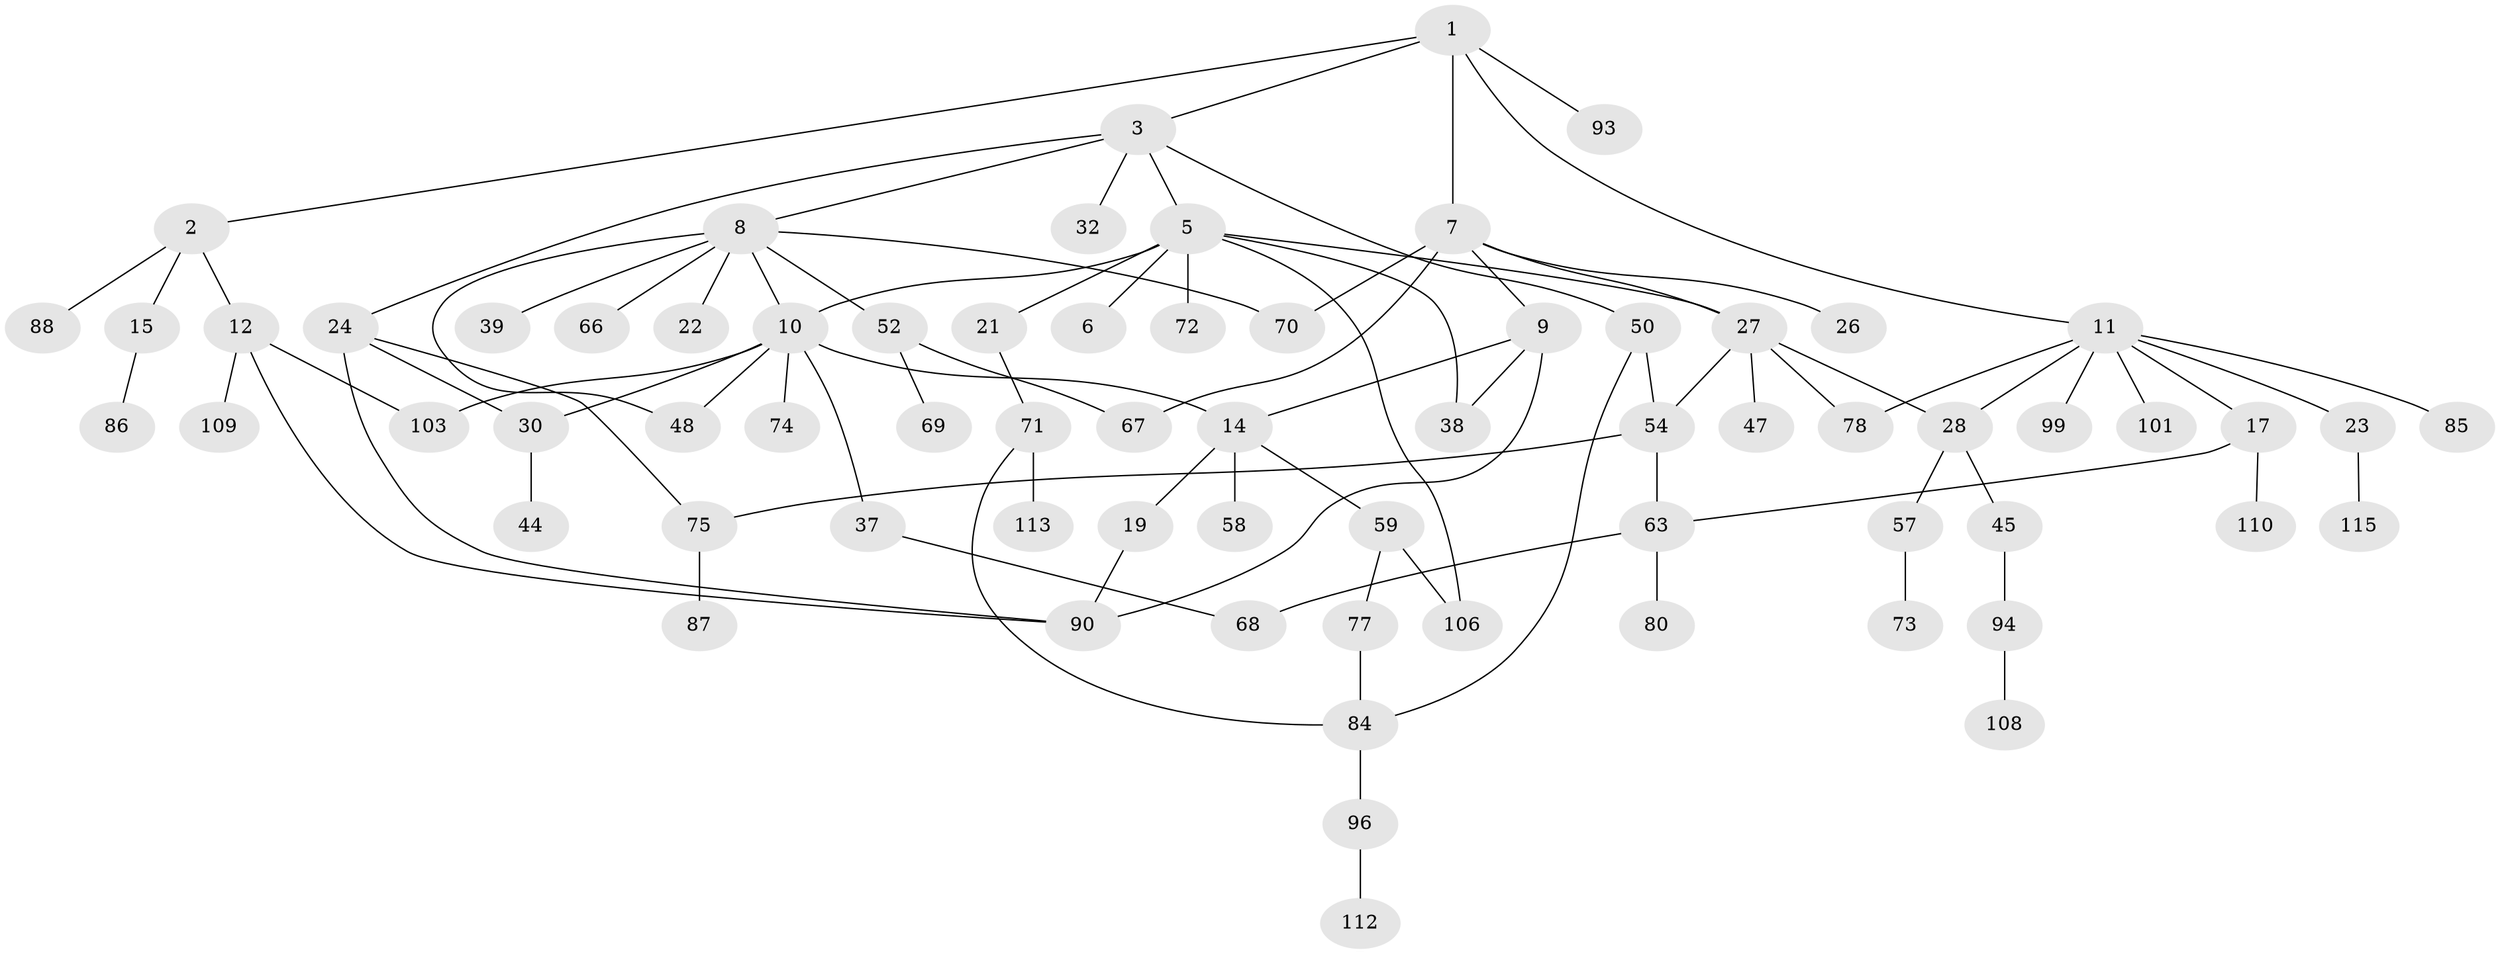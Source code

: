 // original degree distribution, {5: 0.025423728813559324, 4: 0.11864406779661017, 7: 0.00847457627118644, 1: 0.3474576271186441, 6: 0.01694915254237288, 3: 0.2288135593220339, 8: 0.00847457627118644, 2: 0.2457627118644068}
// Generated by graph-tools (version 1.1) at 2025/17/03/04/25 18:17:03]
// undirected, 70 vertices, 90 edges
graph export_dot {
graph [start="1"]
  node [color=gray90,style=filled];
  1 [super="+76"];
  2;
  3 [super="+4"];
  5 [super="+102+34"];
  6;
  7 [super="+49"];
  8 [super="+20"];
  9 [super="+13+61"];
  10 [super="+16+46"];
  11;
  12 [super="+31"];
  14 [super="+18"];
  15;
  17;
  19 [super="+89+55+35"];
  21;
  22;
  23;
  24 [super="+104+53"];
  26;
  27 [super="+56"];
  28 [super="+33"];
  30 [super="+42+36"];
  32 [super="+41"];
  37;
  38 [super="+116"];
  39;
  44;
  45;
  47;
  48 [super="+114"];
  50;
  52;
  54 [super="+62+60"];
  57;
  58 [super="+95"];
  59;
  63 [super="+64"];
  66;
  67;
  68;
  69;
  70 [super="+92"];
  71;
  72;
  73;
  74;
  75 [super="+82+83"];
  77;
  78 [super="+81"];
  80;
  84 [super="+91"];
  85;
  86;
  87;
  88;
  90 [super="+117"];
  93;
  94;
  96 [super="+97"];
  99;
  101;
  103;
  106;
  108;
  109;
  110;
  112;
  113;
  115;
  1 -- 2;
  1 -- 3;
  1 -- 7;
  1 -- 11;
  1 -- 93;
  2 -- 12;
  2 -- 15;
  2 -- 88;
  3 -- 8;
  3 -- 32;
  3 -- 24;
  3 -- 50;
  3 -- 5;
  5 -- 6;
  5 -- 10;
  5 -- 21;
  5 -- 38;
  5 -- 72;
  5 -- 106;
  5 -- 27;
  7 -- 9;
  7 -- 26;
  7 -- 27;
  7 -- 70;
  7 -- 67;
  8 -- 22;
  8 -- 52;
  8 -- 66;
  8 -- 48;
  8 -- 70;
  8 -- 39;
  8 -- 10;
  9 -- 90;
  9 -- 38;
  9 -- 14;
  10 -- 37;
  10 -- 103;
  10 -- 74;
  10 -- 48;
  10 -- 30;
  10 -- 14;
  11 -- 17;
  11 -- 23;
  11 -- 28;
  11 -- 78;
  11 -- 85;
  11 -- 99;
  11 -- 101;
  12 -- 90;
  12 -- 109;
  12 -- 103;
  14 -- 59;
  14 -- 19;
  14 -- 58;
  15 -- 86;
  17 -- 110;
  17 -- 63;
  19 -- 90;
  21 -- 71;
  23 -- 115;
  24 -- 75;
  24 -- 90;
  24 -- 30;
  27 -- 47;
  27 -- 54;
  27 -- 28 [weight=2];
  27 -- 78;
  28 -- 57;
  28 -- 45;
  30 -- 44;
  37 -- 68;
  45 -- 94;
  50 -- 54;
  50 -- 84;
  52 -- 69;
  52 -- 67;
  54 -- 75;
  54 -- 63;
  57 -- 73;
  59 -- 77;
  59 -- 106;
  63 -- 80;
  63 -- 68;
  71 -- 113;
  71 -- 84;
  75 -- 87;
  77 -- 84;
  84 -- 96;
  94 -- 108;
  96 -- 112;
}
